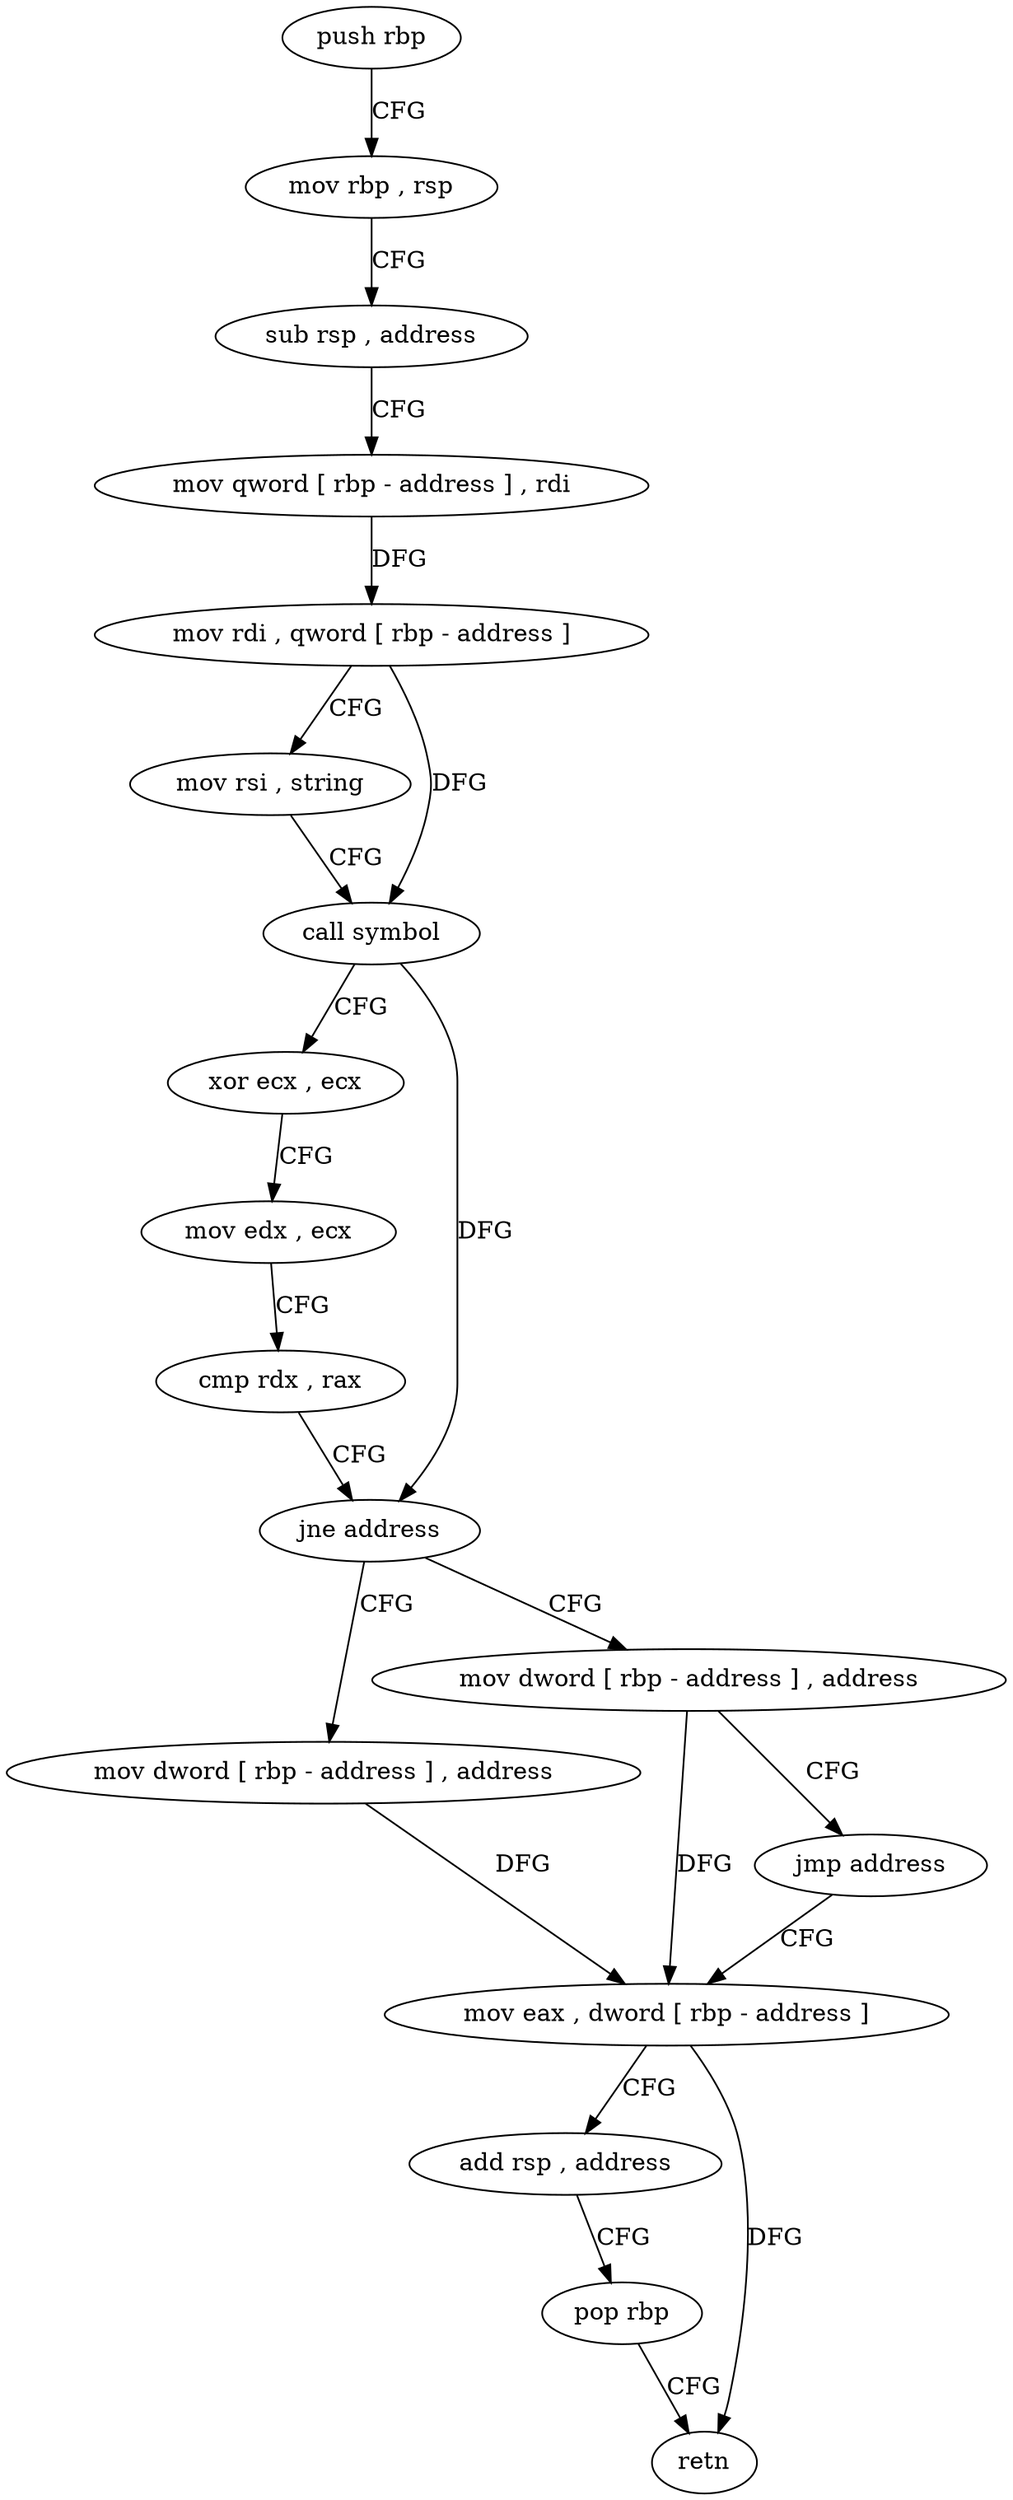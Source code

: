digraph "func" {
"4213328" [label = "push rbp" ]
"4213329" [label = "mov rbp , rsp" ]
"4213332" [label = "sub rsp , address" ]
"4213336" [label = "mov qword [ rbp - address ] , rdi" ]
"4213340" [label = "mov rdi , qword [ rbp - address ]" ]
"4213344" [label = "mov rsi , string" ]
"4213354" [label = "call symbol" ]
"4213359" [label = "xor ecx , ecx" ]
"4213361" [label = "mov edx , ecx" ]
"4213363" [label = "cmp rdx , rax" ]
"4213366" [label = "jne address" ]
"4213384" [label = "mov dword [ rbp - address ] , address" ]
"4213372" [label = "mov dword [ rbp - address ] , address" ]
"4213391" [label = "mov eax , dword [ rbp - address ]" ]
"4213379" [label = "jmp address" ]
"4213394" [label = "add rsp , address" ]
"4213398" [label = "pop rbp" ]
"4213399" [label = "retn" ]
"4213328" -> "4213329" [ label = "CFG" ]
"4213329" -> "4213332" [ label = "CFG" ]
"4213332" -> "4213336" [ label = "CFG" ]
"4213336" -> "4213340" [ label = "DFG" ]
"4213340" -> "4213344" [ label = "CFG" ]
"4213340" -> "4213354" [ label = "DFG" ]
"4213344" -> "4213354" [ label = "CFG" ]
"4213354" -> "4213359" [ label = "CFG" ]
"4213354" -> "4213366" [ label = "DFG" ]
"4213359" -> "4213361" [ label = "CFG" ]
"4213361" -> "4213363" [ label = "CFG" ]
"4213363" -> "4213366" [ label = "CFG" ]
"4213366" -> "4213384" [ label = "CFG" ]
"4213366" -> "4213372" [ label = "CFG" ]
"4213384" -> "4213391" [ label = "DFG" ]
"4213372" -> "4213379" [ label = "CFG" ]
"4213372" -> "4213391" [ label = "DFG" ]
"4213391" -> "4213394" [ label = "CFG" ]
"4213391" -> "4213399" [ label = "DFG" ]
"4213379" -> "4213391" [ label = "CFG" ]
"4213394" -> "4213398" [ label = "CFG" ]
"4213398" -> "4213399" [ label = "CFG" ]
}

